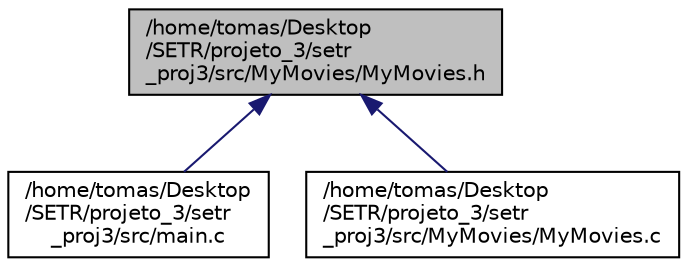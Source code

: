 digraph "/home/tomas/Desktop/SETR/projeto_3/setr_proj3/src/MyMovies/MyMovies.h"
{
 // LATEX_PDF_SIZE
  edge [fontname="Helvetica",fontsize="10",labelfontname="Helvetica",labelfontsize="10"];
  node [fontname="Helvetica",fontsize="10",shape=record];
  Node1 [label="/home/tomas/Desktop\l/SETR/projeto_3/setr\l_proj3/src/MyMovies/MyMovies.h",height=0.2,width=0.4,color="black", fillcolor="grey75", style="filled", fontcolor="black",tooltip="Este ficheiro pretende definir as funçoes para gestão da estrutura dos filmes."];
  Node1 -> Node2 [dir="back",color="midnightblue",fontsize="10",style="solid",fontname="Helvetica"];
  Node2 [label="/home/tomas/Desktop\l/SETR/projeto_3/setr\l_proj3/src/main.c",height=0.2,width=0.4,color="black", fillcolor="white", style="filled",URL="$main_8c.html",tooltip="Este módulo é a main do nosso programa da máquina de filmes implementada com máquina de estados."];
  Node1 -> Node3 [dir="back",color="midnightblue",fontsize="10",style="solid",fontname="Helvetica"];
  Node3 [label="/home/tomas/Desktop\l/SETR/projeto_3/setr\l_proj3/src/MyMovies/MyMovies.c",height=0.2,width=0.4,color="black", fillcolor="white", style="filled",URL="$MyMovies_8c.html",tooltip=" "];
}
